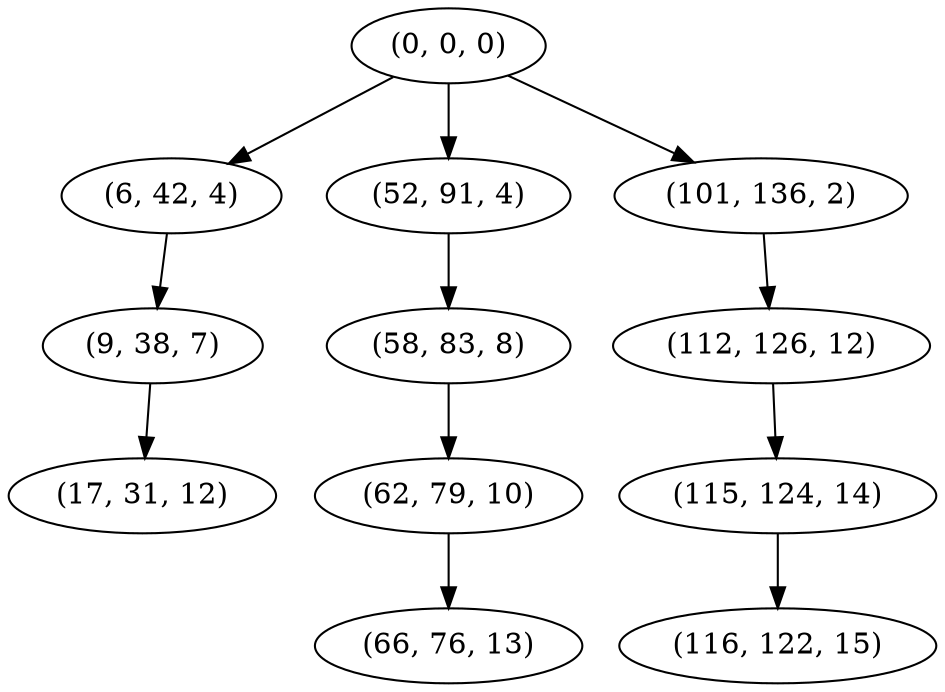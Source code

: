 digraph tree {
    "(0, 0, 0)";
    "(6, 42, 4)";
    "(9, 38, 7)";
    "(17, 31, 12)";
    "(52, 91, 4)";
    "(58, 83, 8)";
    "(62, 79, 10)";
    "(66, 76, 13)";
    "(101, 136, 2)";
    "(112, 126, 12)";
    "(115, 124, 14)";
    "(116, 122, 15)";
    "(0, 0, 0)" -> "(6, 42, 4)";
    "(0, 0, 0)" -> "(52, 91, 4)";
    "(0, 0, 0)" -> "(101, 136, 2)";
    "(6, 42, 4)" -> "(9, 38, 7)";
    "(9, 38, 7)" -> "(17, 31, 12)";
    "(52, 91, 4)" -> "(58, 83, 8)";
    "(58, 83, 8)" -> "(62, 79, 10)";
    "(62, 79, 10)" -> "(66, 76, 13)";
    "(101, 136, 2)" -> "(112, 126, 12)";
    "(112, 126, 12)" -> "(115, 124, 14)";
    "(115, 124, 14)" -> "(116, 122, 15)";
}
